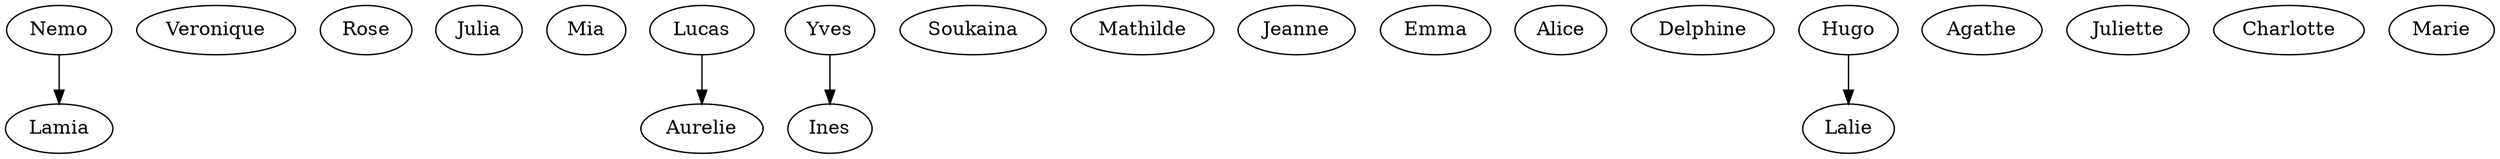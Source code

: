 strict digraph G {
  Lamia;
  Veronique;
  Rose;
  Lamia;
  Julia;
  Mia;
  Rose;
  Aurelie;
  Yves;
  Aurelie;
  Ines;
  Soukaina;
  Lamia;
  Mathilde;
  Nemo;
  Lucas;
  Aurelie;
  Jeanne;
  Emma;
  Alice;
  Delphine;
  Lalie;
  Agathe;
  Juliette;
  Hugo;
  Charlotte;
  Ines;
  Marie;
  Charlotte;
  Mathilde;
  Yves -> Ines;
  Nemo -> Lamia;
  Lucas -> Aurelie;
  Hugo -> Lalie;
}
